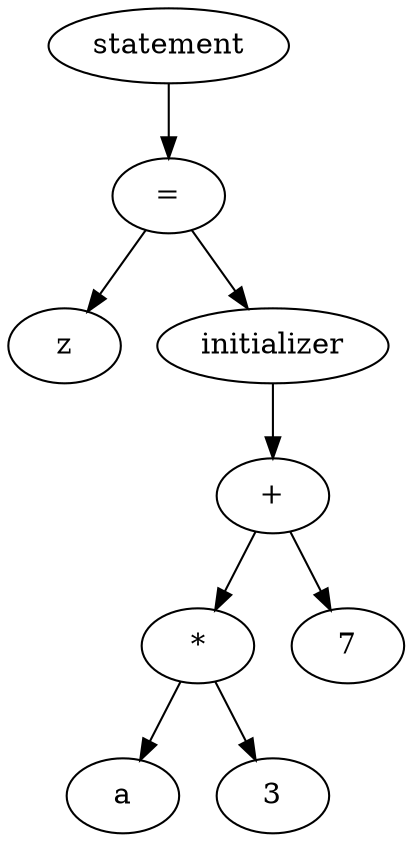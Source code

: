digraph G {
A006E33E0 [label = "statement"];
A006E33E0 -> A006E3530;
A006E3530 [label = "="];
A006E3530 -> A006E3410;
A006E3530 -> A006E3500;
A006E3410 [label = "z"];
A006E3500 [label = "initializer"];
A006E3500 -> A006E34D8;
A006E34D8 [label = "+"];
A006E34D8 -> A006E3488;
A006E34D8 -> A006E34B0;
A006E3488 [label = "*"];
A006E3488 -> A006E3438;
A006E3488 -> A006E3460;
A006E3438 [label = "a"];
A006E3460 [label = "3"];
A006E34B0 [label = "7"];
}
